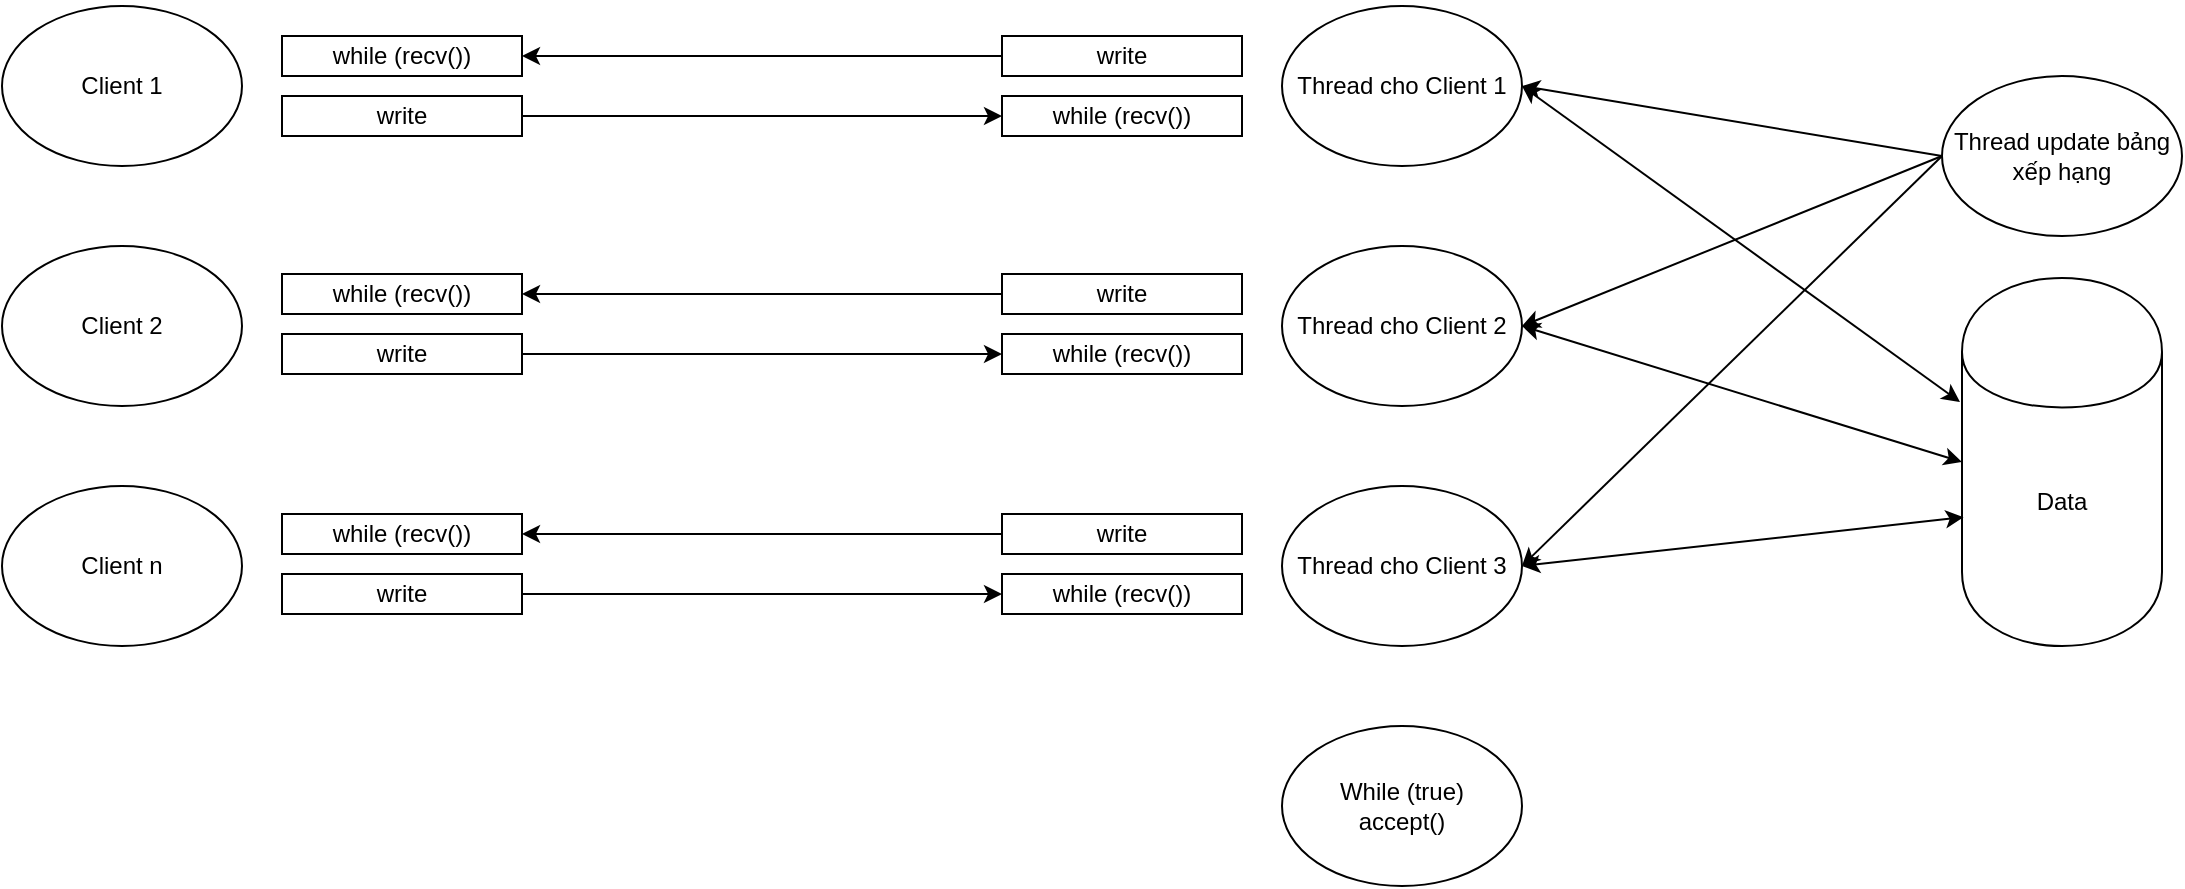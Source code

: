 <mxfile version="12.9.9" type="device"><diagram id="SYCmGBmM9jGrf_nAvJIP" name="Page-1"><mxGraphModel dx="1278" dy="1136" grid="1" gridSize="10" guides="1" tooltips="1" connect="1" arrows="1" fold="1" page="1" pageScale="1" pageWidth="850" pageHeight="1100" math="0" shadow="0"><root><mxCell id="0"/><mxCell id="1" parent="0"/><mxCell id="ARhZoCyJv3wASrkhrS-0-42" value="" style="group" vertex="1" connectable="0" parent="1"><mxGeometry x="80" y="280" width="620" height="80" as="geometry"/></mxCell><mxCell id="ARhZoCyJv3wASrkhrS-0-3" value="Client 2" style="ellipse;whiteSpace=wrap;html=1;" vertex="1" parent="ARhZoCyJv3wASrkhrS-0-42"><mxGeometry width="120" height="80" as="geometry"/></mxCell><mxCell id="ARhZoCyJv3wASrkhrS-0-61" value="while (recv())" style="rounded=0;whiteSpace=wrap;html=1;" vertex="1" parent="ARhZoCyJv3wASrkhrS-0-42"><mxGeometry x="140" y="14" width="120" height="20" as="geometry"/></mxCell><mxCell id="ARhZoCyJv3wASrkhrS-0-62" value="write" style="rounded=0;whiteSpace=wrap;html=1;" vertex="1" parent="ARhZoCyJv3wASrkhrS-0-42"><mxGeometry x="140" y="44" width="120" height="20" as="geometry"/></mxCell><mxCell id="ARhZoCyJv3wASrkhrS-0-63" style="edgeStyle=orthogonalEdgeStyle;rounded=0;orthogonalLoop=1;jettySize=auto;html=1;exitX=0.5;exitY=0;exitDx=0;exitDy=0;" edge="1" parent="ARhZoCyJv3wASrkhrS-0-42"><mxGeometry relative="1" as="geometry"><mxPoint x="285" y="79" as="sourcePoint"/><mxPoint x="285" y="79" as="targetPoint"/></mxGeometry></mxCell><mxCell id="ARhZoCyJv3wASrkhrS-0-64" value="while (recv())" style="rounded=0;whiteSpace=wrap;html=1;" vertex="1" parent="ARhZoCyJv3wASrkhrS-0-42"><mxGeometry x="500" y="44" width="120" height="20" as="geometry"/></mxCell><mxCell id="ARhZoCyJv3wASrkhrS-0-65" value="write" style="rounded=0;whiteSpace=wrap;html=1;" vertex="1" parent="ARhZoCyJv3wASrkhrS-0-42"><mxGeometry x="500" y="14" width="120" height="20" as="geometry"/></mxCell><mxCell id="ARhZoCyJv3wASrkhrS-0-66" style="edgeStyle=orthogonalEdgeStyle;rounded=0;orthogonalLoop=1;jettySize=auto;html=1;exitX=0.5;exitY=0;exitDx=0;exitDy=0;" edge="1" parent="ARhZoCyJv3wASrkhrS-0-42"><mxGeometry relative="1" as="geometry"><mxPoint x="639" y="4" as="sourcePoint"/><mxPoint x="639" y="4" as="targetPoint"/></mxGeometry></mxCell><mxCell id="ARhZoCyJv3wASrkhrS-0-67" value="" style="endArrow=classic;html=1;exitX=0;exitY=0.5;exitDx=0;exitDy=0;entryX=1;entryY=0.5;entryDx=0;entryDy=0;" edge="1" parent="ARhZoCyJv3wASrkhrS-0-42" source="ARhZoCyJv3wASrkhrS-0-65" target="ARhZoCyJv3wASrkhrS-0-61"><mxGeometry width="50" height="50" relative="1" as="geometry"><mxPoint x="60" y="-51" as="sourcePoint"/><mxPoint x="110" y="-101" as="targetPoint"/></mxGeometry></mxCell><mxCell id="ARhZoCyJv3wASrkhrS-0-68" value="" style="endArrow=classic;html=1;exitX=1;exitY=0.5;exitDx=0;exitDy=0;entryX=0;entryY=0.5;entryDx=0;entryDy=0;" edge="1" parent="ARhZoCyJv3wASrkhrS-0-42" source="ARhZoCyJv3wASrkhrS-0-62" target="ARhZoCyJv3wASrkhrS-0-64"><mxGeometry width="50" height="50" relative="1" as="geometry"><mxPoint x="510" y="63" as="sourcePoint"/><mxPoint x="310" y="149" as="targetPoint"/></mxGeometry></mxCell><mxCell id="ARhZoCyJv3wASrkhrS-0-43" value="" style="group" vertex="1" connectable="0" parent="1"><mxGeometry x="80" y="400" width="620" height="80" as="geometry"/></mxCell><mxCell id="ARhZoCyJv3wASrkhrS-0-2" value="Client n" style="ellipse;whiteSpace=wrap;html=1;" vertex="1" parent="ARhZoCyJv3wASrkhrS-0-43"><mxGeometry width="120" height="80" as="geometry"/></mxCell><mxCell id="ARhZoCyJv3wASrkhrS-0-69" value="while (recv())" style="rounded=0;whiteSpace=wrap;html=1;" vertex="1" parent="ARhZoCyJv3wASrkhrS-0-43"><mxGeometry x="140" y="14" width="120" height="20" as="geometry"/></mxCell><mxCell id="ARhZoCyJv3wASrkhrS-0-70" value="write" style="rounded=0;whiteSpace=wrap;html=1;" vertex="1" parent="ARhZoCyJv3wASrkhrS-0-43"><mxGeometry x="140" y="44" width="120" height="20" as="geometry"/></mxCell><mxCell id="ARhZoCyJv3wASrkhrS-0-71" style="edgeStyle=orthogonalEdgeStyle;rounded=0;orthogonalLoop=1;jettySize=auto;html=1;exitX=0.5;exitY=0;exitDx=0;exitDy=0;" edge="1" parent="ARhZoCyJv3wASrkhrS-0-43"><mxGeometry relative="1" as="geometry"><mxPoint x="285" y="79" as="sourcePoint"/><mxPoint x="285" y="79" as="targetPoint"/></mxGeometry></mxCell><mxCell id="ARhZoCyJv3wASrkhrS-0-72" value="while (recv())" style="rounded=0;whiteSpace=wrap;html=1;" vertex="1" parent="ARhZoCyJv3wASrkhrS-0-43"><mxGeometry x="500" y="44" width="120" height="20" as="geometry"/></mxCell><mxCell id="ARhZoCyJv3wASrkhrS-0-73" value="write" style="rounded=0;whiteSpace=wrap;html=1;" vertex="1" parent="ARhZoCyJv3wASrkhrS-0-43"><mxGeometry x="500" y="14" width="120" height="20" as="geometry"/></mxCell><mxCell id="ARhZoCyJv3wASrkhrS-0-74" style="edgeStyle=orthogonalEdgeStyle;rounded=0;orthogonalLoop=1;jettySize=auto;html=1;exitX=0.5;exitY=0;exitDx=0;exitDy=0;" edge="1" parent="ARhZoCyJv3wASrkhrS-0-43"><mxGeometry relative="1" as="geometry"><mxPoint x="639" y="4" as="sourcePoint"/><mxPoint x="639" y="4" as="targetPoint"/></mxGeometry></mxCell><mxCell id="ARhZoCyJv3wASrkhrS-0-75" value="" style="endArrow=classic;html=1;exitX=0;exitY=0.5;exitDx=0;exitDy=0;entryX=1;entryY=0.5;entryDx=0;entryDy=0;" edge="1" parent="ARhZoCyJv3wASrkhrS-0-43" source="ARhZoCyJv3wASrkhrS-0-73" target="ARhZoCyJv3wASrkhrS-0-69"><mxGeometry width="50" height="50" relative="1" as="geometry"><mxPoint x="60" y="-51" as="sourcePoint"/><mxPoint x="110" y="-101" as="targetPoint"/></mxGeometry></mxCell><mxCell id="ARhZoCyJv3wASrkhrS-0-76" value="" style="endArrow=classic;html=1;exitX=1;exitY=0.5;exitDx=0;exitDy=0;entryX=0;entryY=0.5;entryDx=0;entryDy=0;" edge="1" parent="ARhZoCyJv3wASrkhrS-0-43" source="ARhZoCyJv3wASrkhrS-0-70" target="ARhZoCyJv3wASrkhrS-0-72"><mxGeometry width="50" height="50" relative="1" as="geometry"><mxPoint x="510" y="63" as="sourcePoint"/><mxPoint x="310" y="149" as="targetPoint"/></mxGeometry></mxCell><mxCell id="ARhZoCyJv3wASrkhrS-0-44" value="Thread cho Client 1" style="ellipse;whiteSpace=wrap;html=1;" vertex="1" parent="1"><mxGeometry x="720" y="160" width="120" height="80" as="geometry"/></mxCell><mxCell id="ARhZoCyJv3wASrkhrS-0-45" value="Thread cho Client 2" style="ellipse;whiteSpace=wrap;html=1;" vertex="1" parent="1"><mxGeometry x="720" y="280" width="120" height="80" as="geometry"/></mxCell><mxCell id="ARhZoCyJv3wASrkhrS-0-46" value="Thread cho Client 3" style="ellipse;whiteSpace=wrap;html=1;" vertex="1" parent="1"><mxGeometry x="720" y="400" width="120" height="80" as="geometry"/></mxCell><mxCell id="ARhZoCyJv3wASrkhrS-0-47" value="" style="group" vertex="1" connectable="0" parent="1"><mxGeometry x="80" y="160" width="300" height="80" as="geometry"/></mxCell><mxCell id="ARhZoCyJv3wASrkhrS-0-41" value="" style="group;container=1;" vertex="1" connectable="0" parent="ARhZoCyJv3wASrkhrS-0-47"><mxGeometry width="300" height="80" as="geometry"/></mxCell><mxCell id="ARhZoCyJv3wASrkhrS-0-1" value="Client 1" style="ellipse;whiteSpace=wrap;html=1;" vertex="1" parent="ARhZoCyJv3wASrkhrS-0-41"><mxGeometry width="120" height="80" as="geometry"/></mxCell><mxCell id="ARhZoCyJv3wASrkhrS-0-4" value="while (recv())" style="rounded=0;whiteSpace=wrap;html=1;" vertex="1" parent="ARhZoCyJv3wASrkhrS-0-41"><mxGeometry x="140" y="15" width="120" height="20" as="geometry"/></mxCell><mxCell id="ARhZoCyJv3wASrkhrS-0-5" value="write" style="rounded=0;whiteSpace=wrap;html=1;" vertex="1" parent="ARhZoCyJv3wASrkhrS-0-41"><mxGeometry x="140" y="45" width="120" height="20" as="geometry"/></mxCell><mxCell id="ARhZoCyJv3wASrkhrS-0-18" style="edgeStyle=orthogonalEdgeStyle;rounded=0;orthogonalLoop=1;jettySize=auto;html=1;exitX=0.5;exitY=0;exitDx=0;exitDy=0;" edge="1" parent="ARhZoCyJv3wASrkhrS-0-41"><mxGeometry relative="1" as="geometry"><mxPoint x="285" y="80" as="sourcePoint"/><mxPoint x="285" y="80" as="targetPoint"/></mxGeometry></mxCell><mxCell id="ARhZoCyJv3wASrkhrS-0-50" style="edgeStyle=orthogonalEdgeStyle;rounded=0;orthogonalLoop=1;jettySize=auto;html=1;exitX=0.5;exitY=0;exitDx=0;exitDy=0;" edge="1" parent="1"><mxGeometry relative="1" as="geometry"><mxPoint x="725" y="359" as="sourcePoint"/><mxPoint x="725" y="359" as="targetPoint"/></mxGeometry></mxCell><mxCell id="ARhZoCyJv3wASrkhrS-0-53" style="edgeStyle=orthogonalEdgeStyle;rounded=0;orthogonalLoop=1;jettySize=auto;html=1;exitX=0.5;exitY=0;exitDx=0;exitDy=0;" edge="1" parent="1"><mxGeometry relative="1" as="geometry"><mxPoint x="725" y="479" as="sourcePoint"/><mxPoint x="725" y="479" as="targetPoint"/></mxGeometry></mxCell><mxCell id="ARhZoCyJv3wASrkhrS-0-54" value="while (recv())" style="rounded=0;whiteSpace=wrap;html=1;" vertex="1" parent="1"><mxGeometry x="580" y="205" width="120" height="20" as="geometry"/></mxCell><mxCell id="ARhZoCyJv3wASrkhrS-0-55" value="write" style="rounded=0;whiteSpace=wrap;html=1;" vertex="1" parent="1"><mxGeometry x="580" y="175" width="120" height="20" as="geometry"/></mxCell><mxCell id="ARhZoCyJv3wASrkhrS-0-56" style="edgeStyle=orthogonalEdgeStyle;rounded=0;orthogonalLoop=1;jettySize=auto;html=1;exitX=0.5;exitY=0;exitDx=0;exitDy=0;" edge="1" parent="1"><mxGeometry relative="1" as="geometry"><mxPoint x="719" y="165" as="sourcePoint"/><mxPoint x="719" y="165" as="targetPoint"/></mxGeometry></mxCell><mxCell id="ARhZoCyJv3wASrkhrS-0-59" value="" style="endArrow=classic;html=1;exitX=0;exitY=0.5;exitDx=0;exitDy=0;entryX=1;entryY=0.5;entryDx=0;entryDy=0;" edge="1" parent="1" source="ARhZoCyJv3wASrkhrS-0-55" target="ARhZoCyJv3wASrkhrS-0-4"><mxGeometry width="50" height="50" relative="1" as="geometry"><mxPoint x="140" y="110" as="sourcePoint"/><mxPoint x="190" y="60" as="targetPoint"/></mxGeometry></mxCell><mxCell id="ARhZoCyJv3wASrkhrS-0-60" value="" style="endArrow=classic;html=1;exitX=1;exitY=0.5;exitDx=0;exitDy=0;entryX=0;entryY=0.5;entryDx=0;entryDy=0;" edge="1" parent="1" source="ARhZoCyJv3wASrkhrS-0-5" target="ARhZoCyJv3wASrkhrS-0-54"><mxGeometry width="50" height="50" relative="1" as="geometry"><mxPoint x="590" y="224" as="sourcePoint"/><mxPoint x="390" y="310" as="targetPoint"/></mxGeometry></mxCell><mxCell id="ARhZoCyJv3wASrkhrS-0-77" value="While (true)&lt;br&gt;accept()" style="ellipse;whiteSpace=wrap;html=1;" vertex="1" parent="1"><mxGeometry x="720" y="520" width="120" height="80" as="geometry"/></mxCell><mxCell id="ARhZoCyJv3wASrkhrS-0-78" value="Data" style="shape=cylinder;whiteSpace=wrap;html=1;boundedLbl=1;backgroundOutline=1;" vertex="1" parent="1"><mxGeometry x="1060" y="296" width="100" height="184" as="geometry"/></mxCell><mxCell id="ARhZoCyJv3wASrkhrS-0-79" value="" style="endArrow=classic;startArrow=classic;html=1;exitX=1;exitY=0.5;exitDx=0;exitDy=0;entryX=-0.01;entryY=0.337;entryDx=0;entryDy=0;entryPerimeter=0;" edge="1" parent="1" source="ARhZoCyJv3wASrkhrS-0-44" target="ARhZoCyJv3wASrkhrS-0-78"><mxGeometry width="50" height="50" relative="1" as="geometry"><mxPoint x="890" y="240" as="sourcePoint"/><mxPoint x="940" y="190" as="targetPoint"/></mxGeometry></mxCell><mxCell id="ARhZoCyJv3wASrkhrS-0-82" value="" style="endArrow=classic;startArrow=classic;html=1;exitX=1;exitY=0.5;exitDx=0;exitDy=0;entryX=0;entryY=0.5;entryDx=0;entryDy=0;" edge="1" parent="1" source="ARhZoCyJv3wASrkhrS-0-45" target="ARhZoCyJv3wASrkhrS-0-78"><mxGeometry width="50" height="50" relative="1" as="geometry"><mxPoint x="880" y="330" as="sourcePoint"/><mxPoint x="1098" y="457.912" as="targetPoint"/></mxGeometry></mxCell><mxCell id="ARhZoCyJv3wASrkhrS-0-84" value="" style="endArrow=classic;startArrow=classic;html=1;exitX=1;exitY=0.5;exitDx=0;exitDy=0;entryX=0.008;entryY=0.65;entryDx=0;entryDy=0;entryPerimeter=0;" edge="1" parent="1" source="ARhZoCyJv3wASrkhrS-0-46" target="ARhZoCyJv3wASrkhrS-0-78"><mxGeometry width="50" height="50" relative="1" as="geometry"><mxPoint x="880" y="460" as="sourcePoint"/><mxPoint x="1100" y="460" as="targetPoint"/></mxGeometry></mxCell><mxCell id="ARhZoCyJv3wASrkhrS-0-85" value="Thread update bảng xếp hạng" style="ellipse;whiteSpace=wrap;html=1;" vertex="1" parent="1"><mxGeometry x="1050" y="195" width="120" height="80" as="geometry"/></mxCell><mxCell id="ARhZoCyJv3wASrkhrS-0-86" value="" style="endArrow=classic;html=1;exitX=0;exitY=0.5;exitDx=0;exitDy=0;entryX=1;entryY=0.5;entryDx=0;entryDy=0;" edge="1" parent="1" source="ARhZoCyJv3wASrkhrS-0-85" target="ARhZoCyJv3wASrkhrS-0-44"><mxGeometry width="50" height="50" relative="1" as="geometry"><mxPoint x="840" y="120" as="sourcePoint"/><mxPoint x="890" y="70" as="targetPoint"/></mxGeometry></mxCell><mxCell id="ARhZoCyJv3wASrkhrS-0-87" value="" style="endArrow=classic;html=1;exitX=0;exitY=0.5;exitDx=0;exitDy=0;entryX=1;entryY=0.5;entryDx=0;entryDy=0;" edge="1" parent="1" source="ARhZoCyJv3wASrkhrS-0-85" target="ARhZoCyJv3wASrkhrS-0-45"><mxGeometry width="50" height="50" relative="1" as="geometry"><mxPoint x="1100.0" y="295" as="sourcePoint"/><mxPoint x="890" y="260" as="targetPoint"/></mxGeometry></mxCell><mxCell id="ARhZoCyJv3wASrkhrS-0-88" value="" style="endArrow=classic;html=1;exitX=0;exitY=0.5;exitDx=0;exitDy=0;entryX=1;entryY=0.5;entryDx=0;entryDy=0;" edge="1" parent="1" source="ARhZoCyJv3wASrkhrS-0-85" target="ARhZoCyJv3wASrkhrS-0-46"><mxGeometry width="50" height="50" relative="1" as="geometry"><mxPoint x="1070.0" y="255" as="sourcePoint"/><mxPoint x="860" y="220" as="targetPoint"/></mxGeometry></mxCell></root></mxGraphModel></diagram></mxfile>